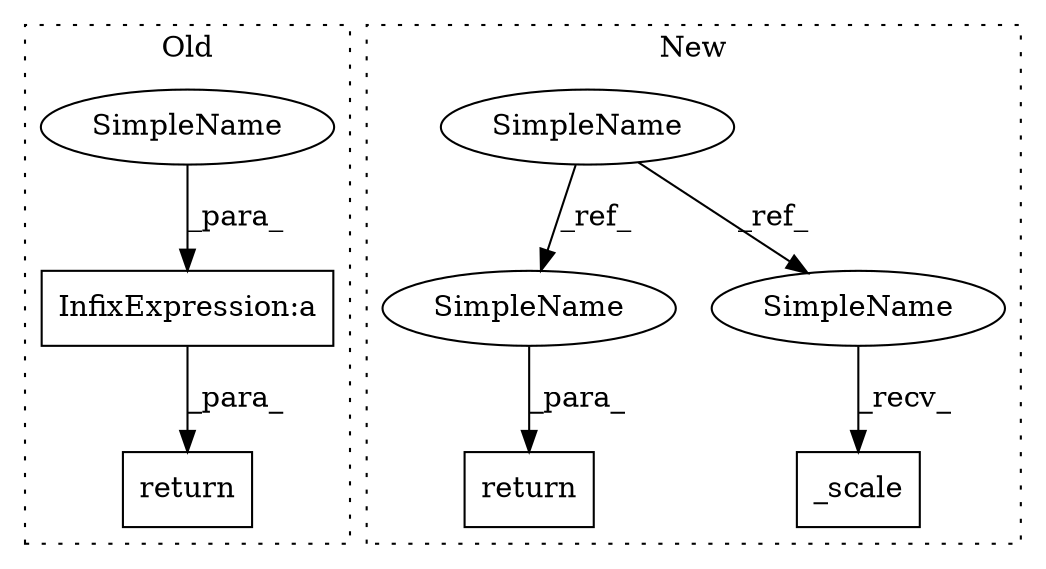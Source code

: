 digraph G {
subgraph cluster0 {
1 [label="return" a="41" s="11783" l="7" shape="box"];
3 [label="InfixExpression:a" a="27" s="11795" l="3" shape="box"];
8 [label="SimpleName" a="42" s="11791" l="4" shape="ellipse"];
label = "Old";
style="dotted";
}
subgraph cluster1 {
2 [label="_scale" a="32" s="12665,12678" l="7,1" shape="box"];
4 [label="SimpleName" a="42" s="12521" l="4" shape="ellipse"];
5 [label="return" a="41" s="12685" l="7" shape="box"];
6 [label="SimpleName" a="42" s="12692" l="4" shape="ellipse"];
7 [label="SimpleName" a="42" s="12660" l="4" shape="ellipse"];
label = "New";
style="dotted";
}
3 -> 1 [label="_para_"];
4 -> 6 [label="_ref_"];
4 -> 7 [label="_ref_"];
6 -> 5 [label="_para_"];
7 -> 2 [label="_recv_"];
8 -> 3 [label="_para_"];
}
